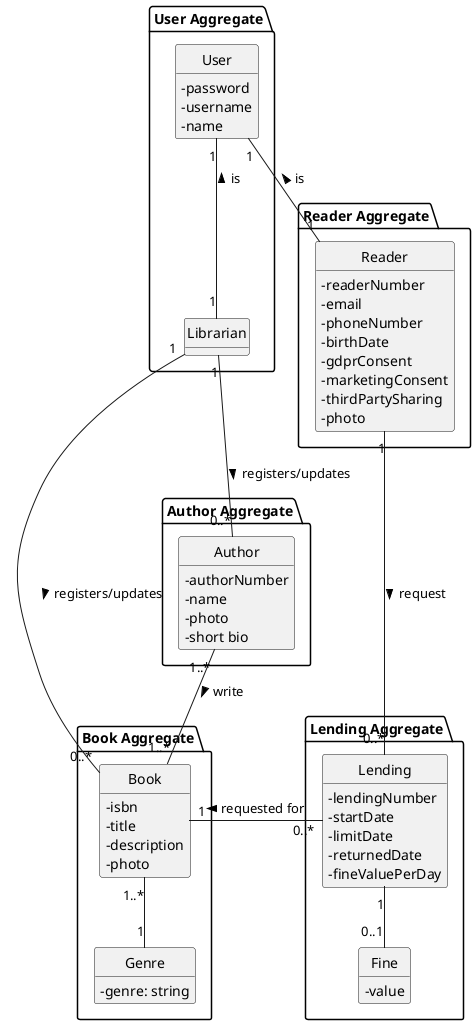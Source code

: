 @startuml
'skinparam settings
skinparam classAttributeIconSize 0
hide circle
hide methods

' Agregado: User Aggregate (agrupa User, Reader, Librarian)
package "User Aggregate" {
    class User {
        - password
        - username
        - name
    }

    class Librarian {
    }
    Librarian "1" -up- "1" User : > is
}

' Agregado: Reader Aggregate
package "Reader Aggregate" {
    class Reader {
            - readerNumber
            - email
            - phoneNumber
            - birthDate
            - gdprConsent
            - marketingConsent
            - thirdPartySharing
            - photo
    }
}

' Agregado: Author Aggregate (agrupa Author)
package "Author Aggregate" {
    class Author {
        - authorNumber
        - name
        - photo
        - short bio
    }
}

' Agregado: Book Aggregate (agrupa Book, Genre)
package "Book Aggregate" {
    class Book {
        - isbn
        - title
        - description
        - photo
    }

    class Genre {
        - genre: string
    }

    Book "1..*" -- "1" Genre
}

' Agregado: Lending Aggregate (agrupa Lending, Fine)
package "Lending Aggregate" {
    class Lending {
        - lendingNumber
        - startDate
        - limitDate
        - returnedDate
        - fineValuePerDay
    }

    class Fine {
        - value
    }

    Lending "1" -- "0..1" Fine
}

' Relacionamentos entre agregados
Librarian "1" -- "0..*" Author : registers/updates >
Librarian "1" -- "0..*" Book : registers/updates >
Reader "1" -up- "1" User : > is
Lending "0..*" -up- "1" Reader: request <
Lending "0..*" - "1" Book: requested for >
Book "1..*" -up- "1..*" Author: write <

@enduml

